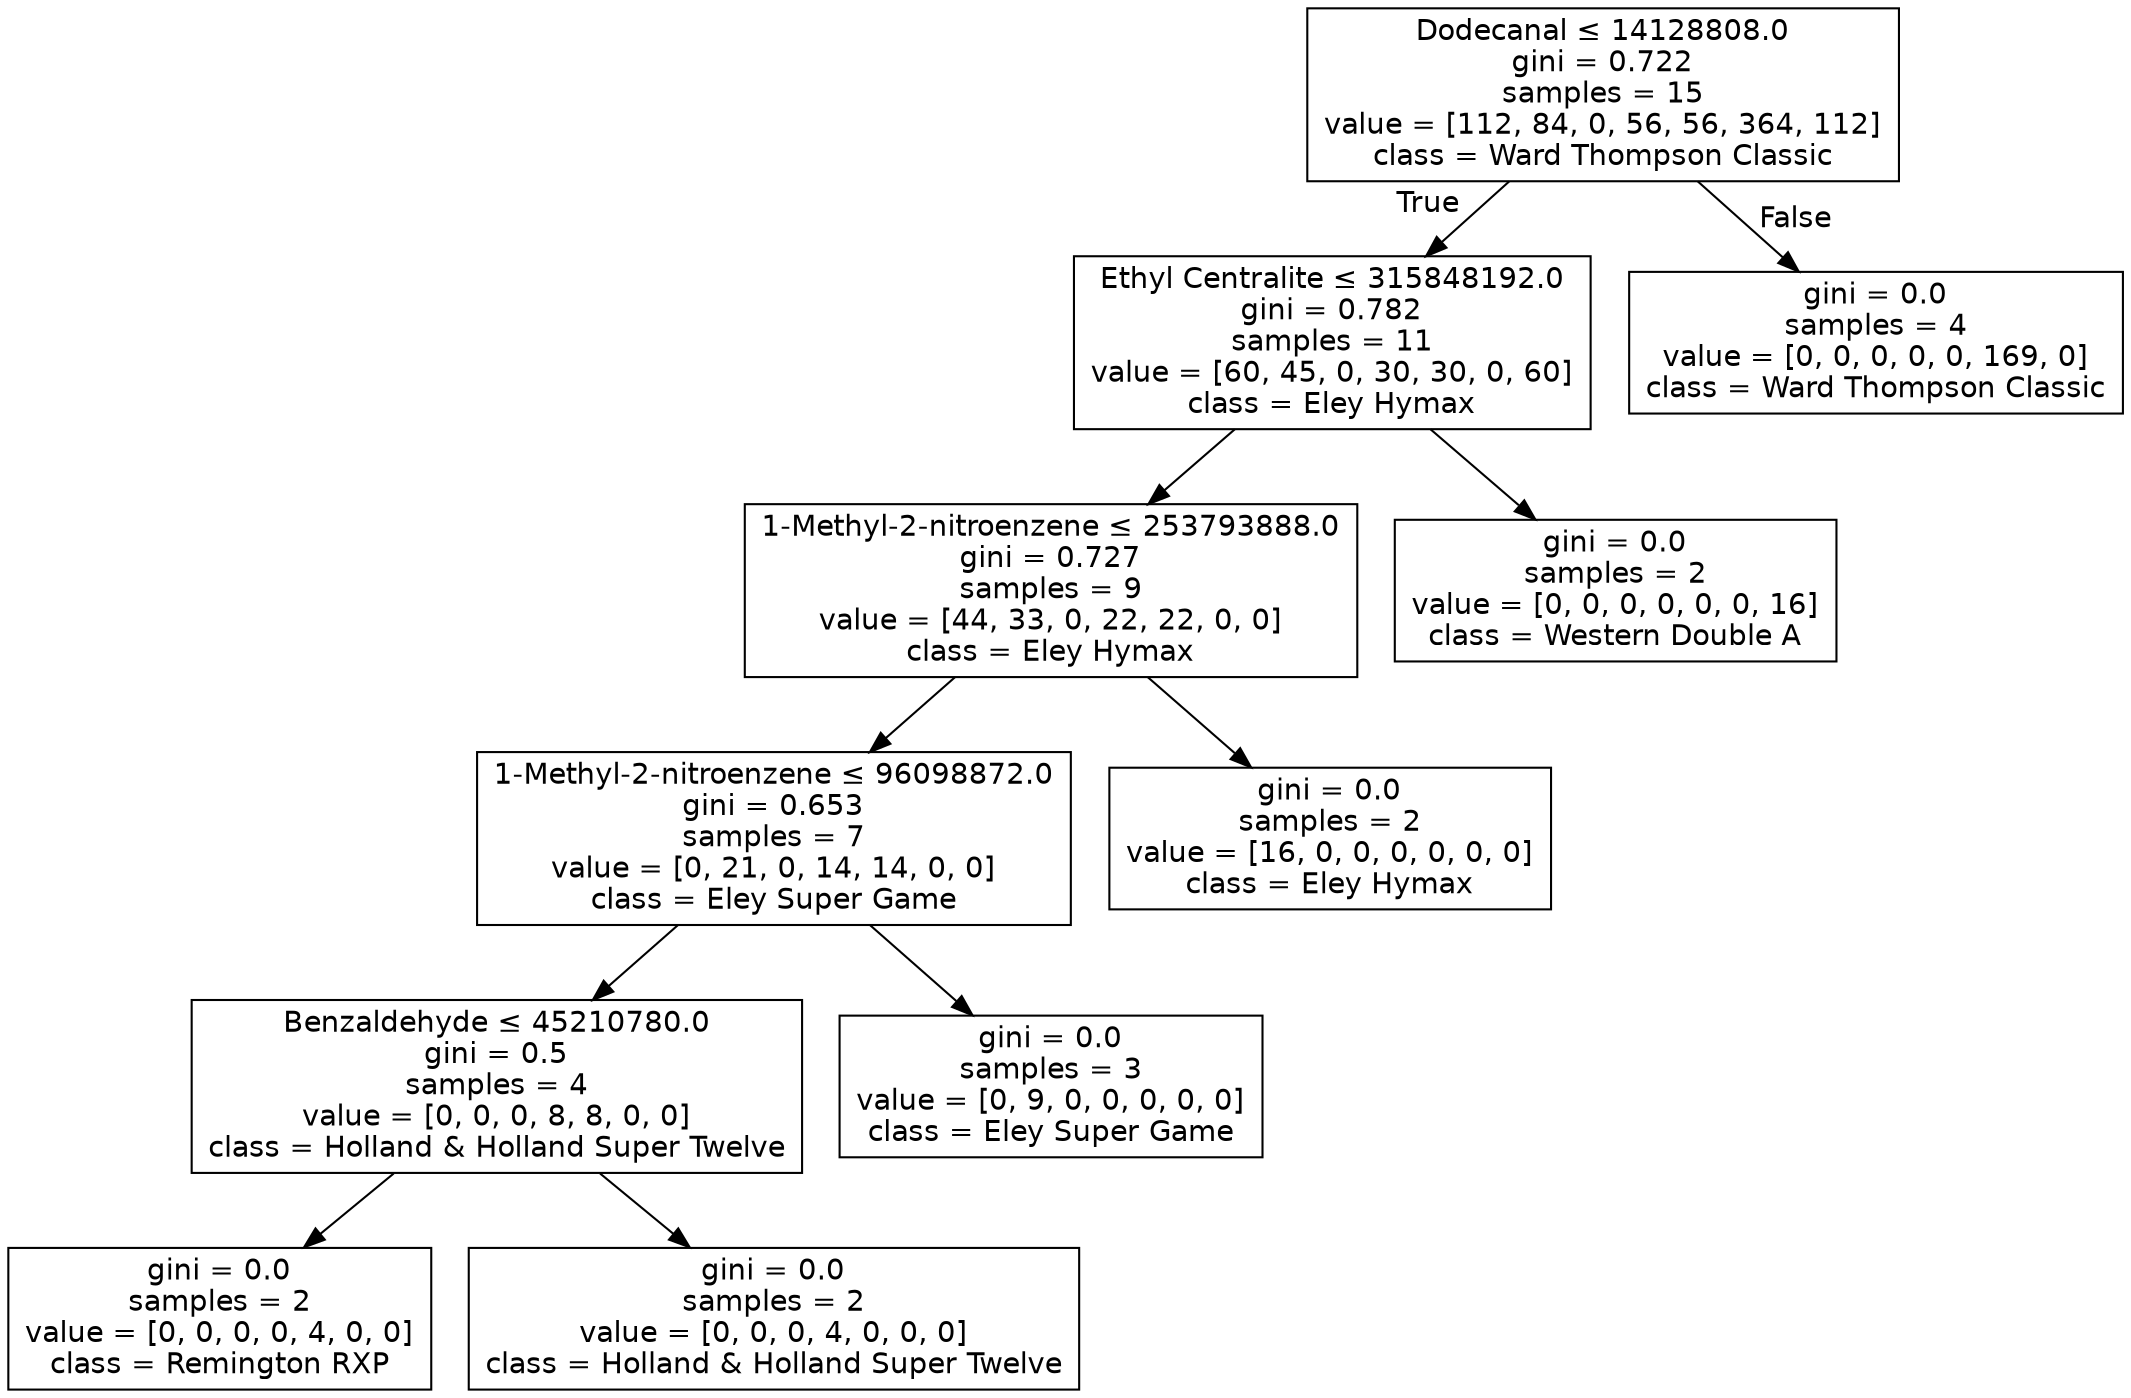 digraph Tree {
node [shape=box, fontname="helvetica"] ;
edge [fontname="helvetica"] ;
0 [label=<Dodecanal &le; 14128808.0<br/>gini = 0.722<br/>samples = 15<br/>value = [112, 84, 0, 56, 56, 364, 112]<br/>class = Ward Thompson Classic>] ;
1 [label=<Ethyl Centralite &le; 315848192.0<br/>gini = 0.782<br/>samples = 11<br/>value = [60, 45, 0, 30, 30, 0, 60]<br/>class = Eley Hymax>] ;
0 -> 1 [labeldistance=2.5, labelangle=45, headlabel="True"] ;
2 [label=<1-Methyl-2-nitroenzene &le; 253793888.0<br/>gini = 0.727<br/>samples = 9<br/>value = [44, 33, 0, 22, 22, 0, 0]<br/>class = Eley Hymax>] ;
1 -> 2 ;
3 [label=<1-Methyl-2-nitroenzene &le; 96098872.0<br/>gini = 0.653<br/>samples = 7<br/>value = [0, 21, 0, 14, 14, 0, 0]<br/>class = Eley Super Game>] ;
2 -> 3 ;
4 [label=<Benzaldehyde &le; 45210780.0<br/>gini = 0.5<br/>samples = 4<br/>value = [0, 0, 0, 8, 8, 0, 0]<br/>class = Holland &amp; Holland Super Twelve>] ;
3 -> 4 ;
5 [label=<gini = 0.0<br/>samples = 2<br/>value = [0, 0, 0, 0, 4, 0, 0]<br/>class = Remington RXP>] ;
4 -> 5 ;
6 [label=<gini = 0.0<br/>samples = 2<br/>value = [0, 0, 0, 4, 0, 0, 0]<br/>class = Holland &amp; Holland Super Twelve>] ;
4 -> 6 ;
7 [label=<gini = 0.0<br/>samples = 3<br/>value = [0, 9, 0, 0, 0, 0, 0]<br/>class = Eley Super Game>] ;
3 -> 7 ;
8 [label=<gini = 0.0<br/>samples = 2<br/>value = [16, 0, 0, 0, 0, 0, 0]<br/>class = Eley Hymax>] ;
2 -> 8 ;
9 [label=<gini = 0.0<br/>samples = 2<br/>value = [0, 0, 0, 0, 0, 0, 16]<br/>class = Western Double A>] ;
1 -> 9 ;
10 [label=<gini = 0.0<br/>samples = 4<br/>value = [0, 0, 0, 0, 0, 169, 0]<br/>class = Ward Thompson Classic>] ;
0 -> 10 [labeldistance=2.5, labelangle=-45, headlabel="False"] ;
}
